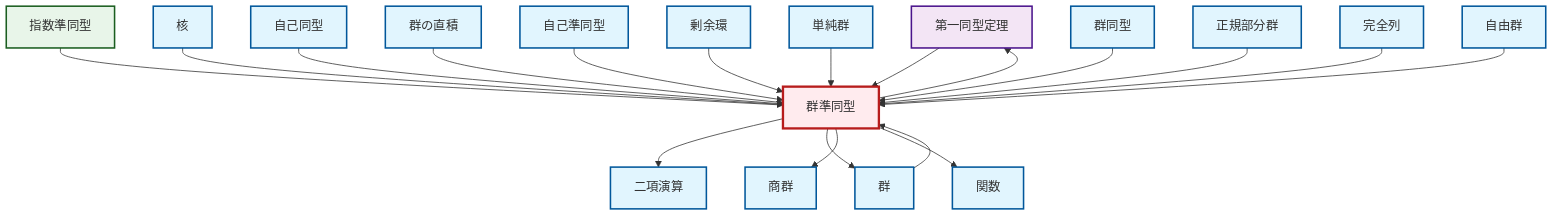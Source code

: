 graph TD
    classDef definition fill:#e1f5fe,stroke:#01579b,stroke-width:2px
    classDef theorem fill:#f3e5f5,stroke:#4a148c,stroke-width:2px
    classDef axiom fill:#fff3e0,stroke:#e65100,stroke-width:2px
    classDef example fill:#e8f5e9,stroke:#1b5e20,stroke-width:2px
    classDef current fill:#ffebee,stroke:#b71c1c,stroke-width:3px
    thm-first-isomorphism["第一同型定理"]:::theorem
    def-isomorphism["群同型"]:::definition
    def-homomorphism["群準同型"]:::definition
    def-automorphism["自己同型"]:::definition
    def-direct-product["群の直積"]:::definition
    def-simple-group["単純群"]:::definition
    def-binary-operation["二項演算"]:::definition
    def-quotient-ring["剰余環"]:::definition
    def-quotient-group["商群"]:::definition
    def-kernel["核"]:::definition
    def-free-group["自由群"]:::definition
    ex-exponential-homomorphism["指数準同型"]:::example
    def-normal-subgroup["正規部分群"]:::definition
    def-function["関数"]:::definition
    def-endomorphism["自己準同型"]:::definition
    def-exact-sequence["完全列"]:::definition
    def-group["群"]:::definition
    def-homomorphism --> def-binary-operation
    ex-exponential-homomorphism --> def-homomorphism
    def-group --> def-homomorphism
    def-kernel --> def-homomorphism
    def-homomorphism --> thm-first-isomorphism
    def-automorphism --> def-homomorphism
    thm-first-isomorphism --> def-homomorphism
    def-direct-product --> def-homomorphism
    def-endomorphism --> def-homomorphism
    def-quotient-ring --> def-homomorphism
    def-simple-group --> def-homomorphism
    def-isomorphism --> def-homomorphism
    def-homomorphism --> def-group
    def-normal-subgroup --> def-homomorphism
    def-homomorphism --> def-quotient-group
    def-exact-sequence --> def-homomorphism
    def-free-group --> def-homomorphism
    def-homomorphism --> def-function
    class def-homomorphism current